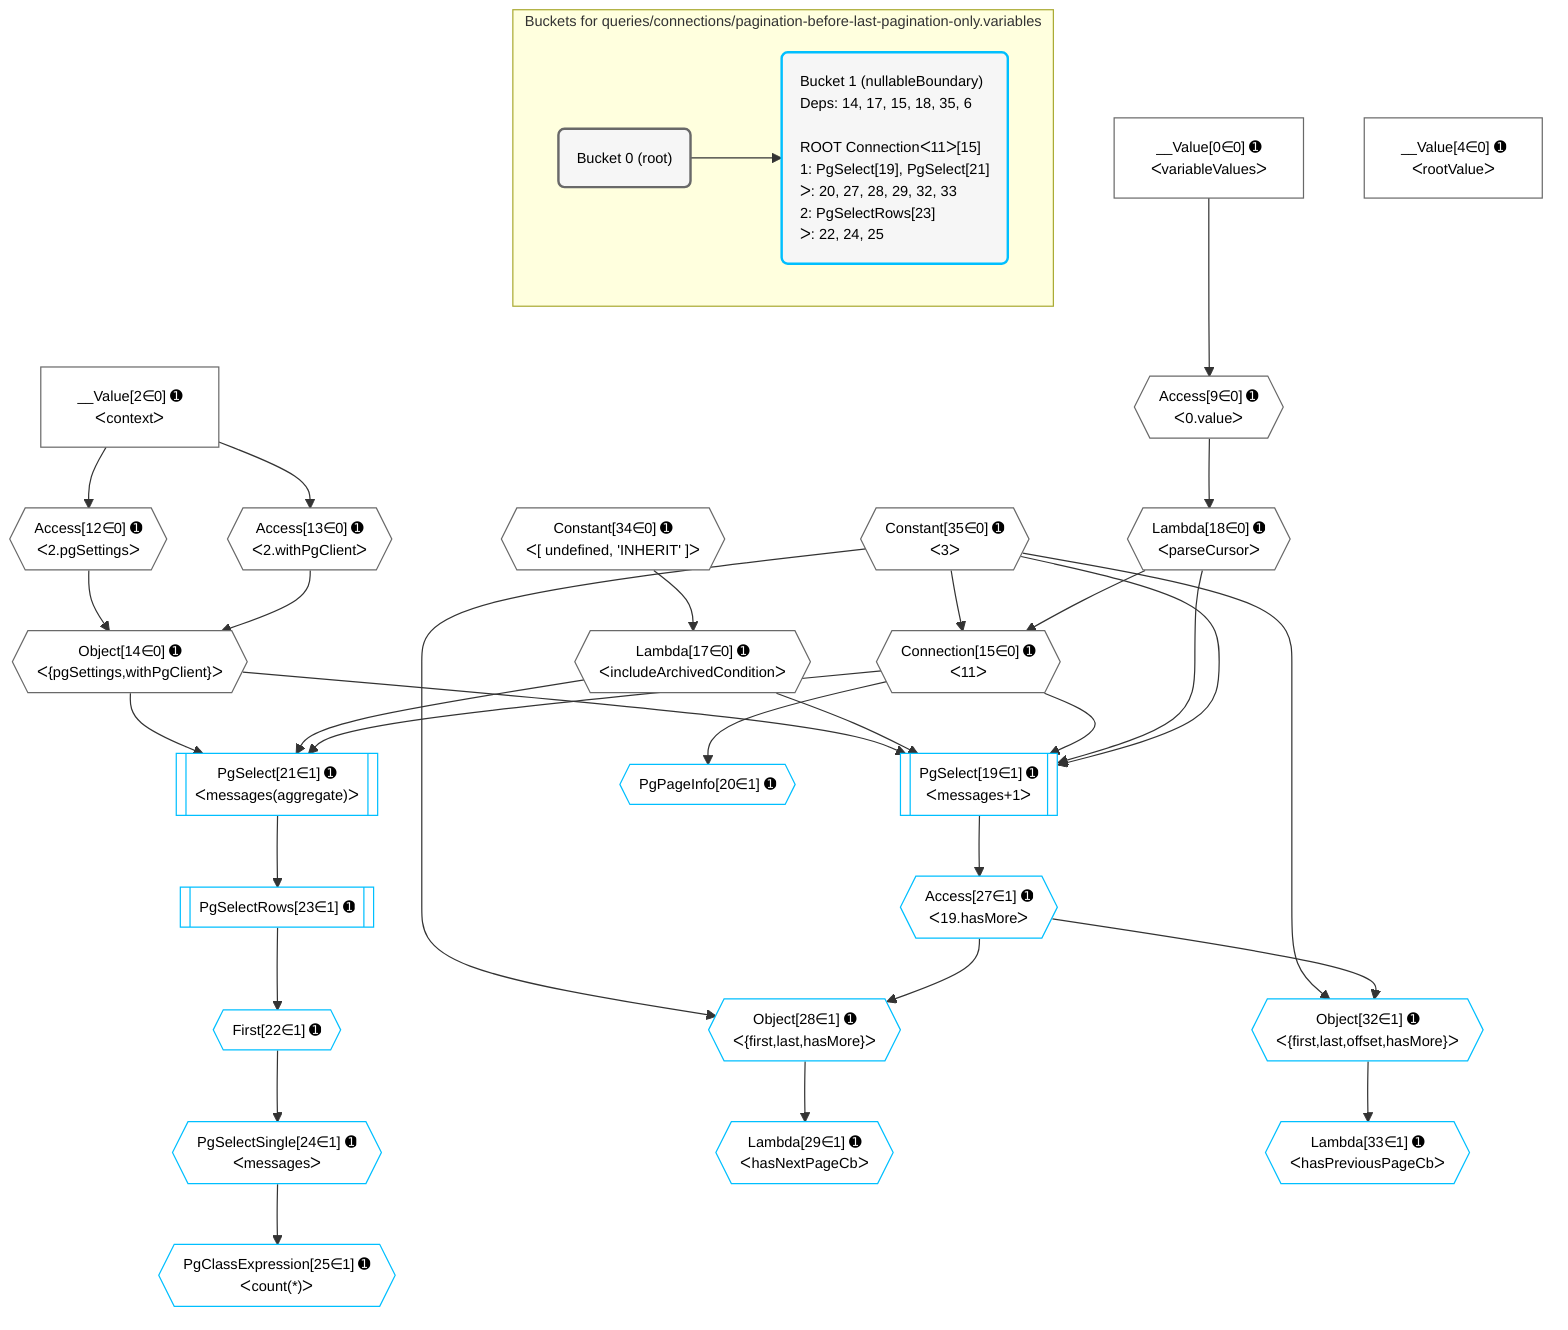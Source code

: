 %%{init: {'themeVariables': { 'fontSize': '12px'}}}%%
graph TD
    classDef path fill:#eee,stroke:#000,color:#000
    classDef plan fill:#fff,stroke-width:1px,color:#000
    classDef itemplan fill:#fff,stroke-width:2px,color:#000
    classDef unbatchedplan fill:#dff,stroke-width:1px,color:#000
    classDef sideeffectplan fill:#fcc,stroke-width:2px,color:#000
    classDef bucket fill:#f6f6f6,color:#000,stroke-width:2px,text-align:left

    subgraph "Buckets for queries/connections/pagination-before-last-pagination-only.variables"
    Bucket0("Bucket 0 (root)"):::bucket
    Bucket1("Bucket 1 (nullableBoundary)<br />Deps: 14, 17, 15, 18, 35, 6<br /><br />ROOT Connectionᐸ11ᐳ[15]<br />1: PgSelect[19], PgSelect[21]<br />ᐳ: 20, 27, 28, 29, 32, 33<br />2: PgSelectRows[23]<br />ᐳ: 22, 24, 25"):::bucket
    end
    Bucket0 --> Bucket1

    %% plan dependencies
    Object14{{"Object[14∈0] ➊<br />ᐸ{pgSettings,withPgClient}ᐳ"}}:::plan
    Access12{{"Access[12∈0] ➊<br />ᐸ2.pgSettingsᐳ"}}:::plan
    Access13{{"Access[13∈0] ➊<br />ᐸ2.withPgClientᐳ"}}:::plan
    Access12 & Access13 --> Object14
    Connection15{{"Connection[15∈0] ➊<br />ᐸ11ᐳ"}}:::plan
    Constant35{{"Constant[35∈0] ➊<br />ᐸ3ᐳ"}}:::plan
    Lambda18{{"Lambda[18∈0] ➊<br />ᐸparseCursorᐳ"}}:::plan
    Constant35 & Lambda18 --> Connection15
    Access9{{"Access[9∈0] ➊<br />ᐸ0.valueᐳ"}}:::plan
    __Value0["__Value[0∈0] ➊<br />ᐸvariableValuesᐳ"]:::plan
    __Value0 --> Access9
    __Value2["__Value[2∈0] ➊<br />ᐸcontextᐳ"]:::plan
    __Value2 --> Access12
    __Value2 --> Access13
    Lambda17{{"Lambda[17∈0] ➊<br />ᐸincludeArchivedConditionᐳ"}}:::plan
    Constant34{{"Constant[34∈0] ➊<br />ᐸ[ undefined, 'INHERIT' ]ᐳ"}}:::plan
    Constant34 --> Lambda17
    Access9 --> Lambda18
    __Value4["__Value[4∈0] ➊<br />ᐸrootValueᐳ"]:::plan
    PgSelect19[["PgSelect[19∈1] ➊<br />ᐸmessages+1ᐳ"]]:::plan
    Object14 & Lambda17 & Connection15 & Lambda18 & Constant35 --> PgSelect19
    Object32{{"Object[32∈1] ➊<br />ᐸ{first,last,offset,hasMore}ᐳ"}}:::plan
    Access27{{"Access[27∈1] ➊<br />ᐸ19.hasMoreᐳ"}}:::plan
    Constant35 & Access27 --> Object32
    PgSelect21[["PgSelect[21∈1] ➊<br />ᐸmessages(aggregate)ᐳ"]]:::plan
    Object14 & Lambda17 & Connection15 --> PgSelect21
    Object28{{"Object[28∈1] ➊<br />ᐸ{first,last,hasMore}ᐳ"}}:::plan
    Constant35 & Access27 --> Object28
    PgPageInfo20{{"PgPageInfo[20∈1] ➊"}}:::plan
    Connection15 --> PgPageInfo20
    First22{{"First[22∈1] ➊"}}:::plan
    PgSelectRows23[["PgSelectRows[23∈1] ➊"]]:::plan
    PgSelectRows23 --> First22
    PgSelect21 --> PgSelectRows23
    PgSelectSingle24{{"PgSelectSingle[24∈1] ➊<br />ᐸmessagesᐳ"}}:::plan
    First22 --> PgSelectSingle24
    PgClassExpression25{{"PgClassExpression[25∈1] ➊<br />ᐸcount(*)ᐳ"}}:::plan
    PgSelectSingle24 --> PgClassExpression25
    PgSelect19 --> Access27
    Lambda29{{"Lambda[29∈1] ➊<br />ᐸhasNextPageCbᐳ"}}:::plan
    Object28 --> Lambda29
    Lambda33{{"Lambda[33∈1] ➊<br />ᐸhasPreviousPageCbᐳ"}}:::plan
    Object32 --> Lambda33

    %% define steps
    classDef bucket0 stroke:#696969
    class Bucket0,__Value0,__Value2,__Value4,Access9,Access12,Access13,Object14,Connection15,Lambda17,Lambda18,Constant34,Constant35 bucket0
    classDef bucket1 stroke:#00bfff
    class Bucket1,PgSelect19,PgPageInfo20,PgSelect21,First22,PgSelectRows23,PgSelectSingle24,PgClassExpression25,Access27,Object28,Lambda29,Object32,Lambda33 bucket1